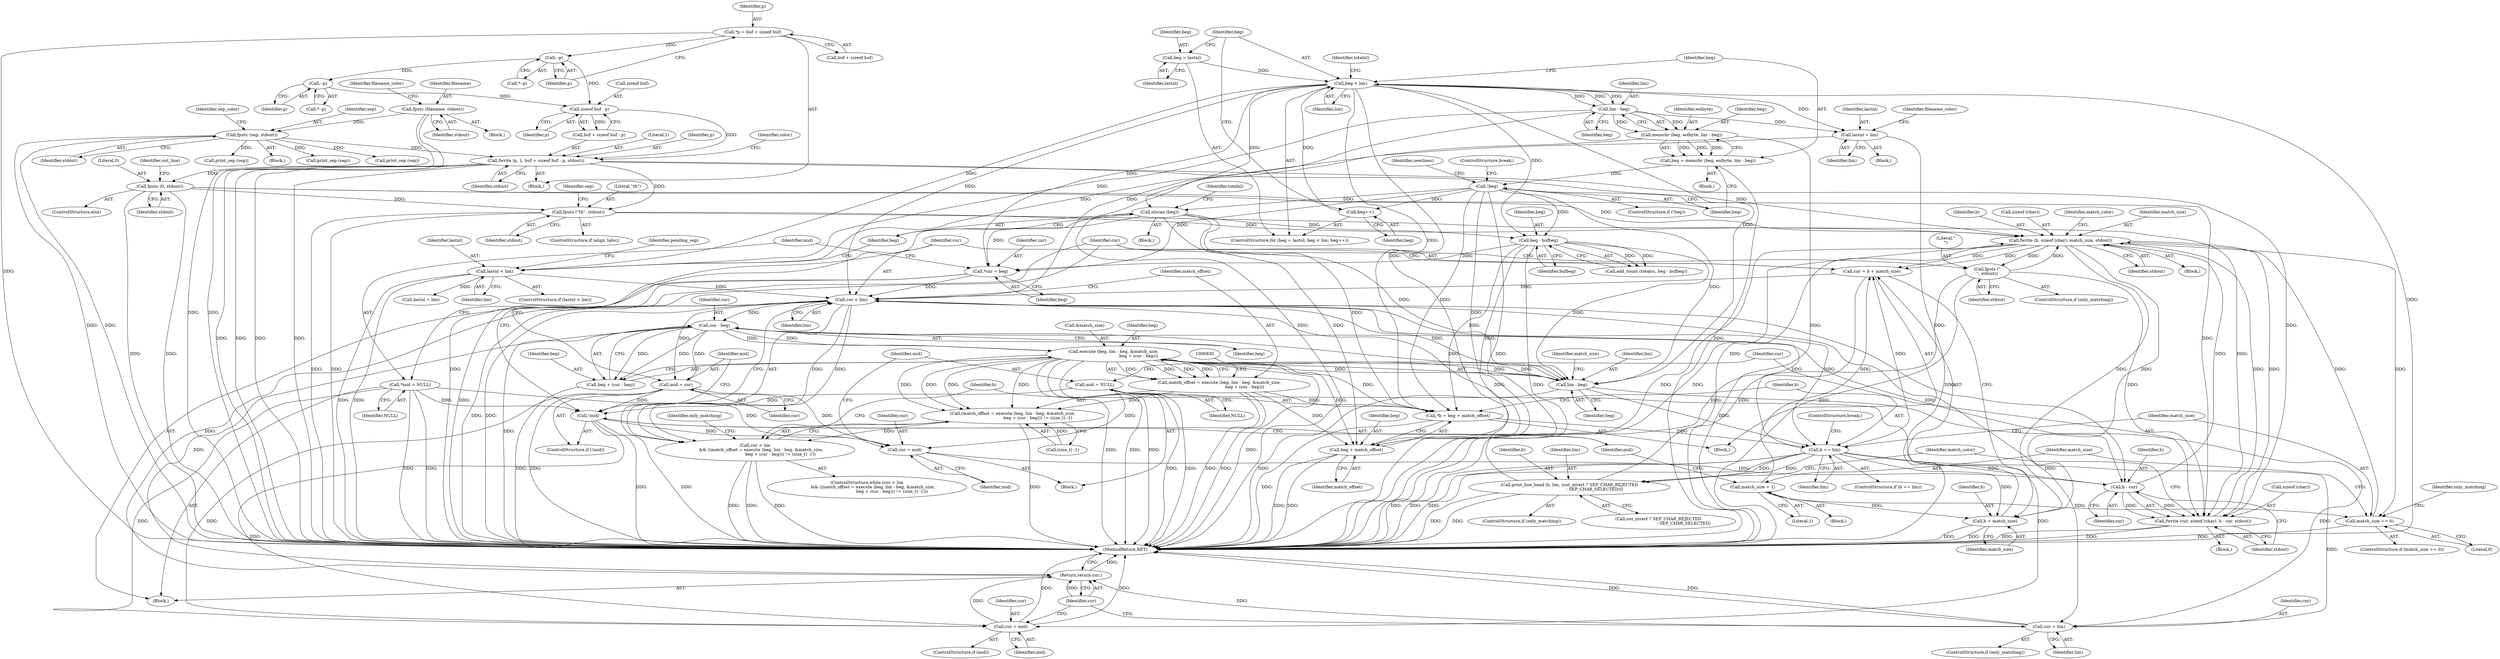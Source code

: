 digraph "0_savannah_8fcf61523644df42e1905c81bed26838e0b04f91@API" {
"1000893" [label="(Call,fwrite (b, sizeof (char), match_size, stdout))"];
"1000863" [label="(Call,print_line_head (b, lim, (out_invert ? SEP_CHAR_REJECTED\n                                      : SEP_CHAR_SELECTED)))"];
"1000841" [label="(Call,b == lim)"];
"1000835" [label="(Call,*b = beg + match_offset)"];
"1000817" [label="(Call,execute (beg, lim - beg, &match_size,\n                                      beg + (cur - beg)))"];
"1000826" [label="(Call,cur - beg)"];
"1000811" [label="(Call,cur < lim)"];
"1000802" [label="(Call,*cur = beg)"];
"1000741" [label="(Call,nlscan (beg))"];
"1000618" [label="(Call,beg < lim)"];
"1000621" [label="(Call,beg++)"];
"1000633" [label="(Call,!beg)"];
"1000624" [label="(Call,beg = memchr (beg, eolbyte, lim - beg))"];
"1000626" [label="(Call,memchr (beg, eolbyte, lim - beg))"];
"1000629" [label="(Call,lim - beg)"];
"1000615" [label="(Call,beg = lastnl)"];
"1000770" [label="(Call,beg - bufbeg)"];
"1000906" [label="(Call,cur = b + match_size)"];
"1000893" [label="(Call,fwrite (b, sizeof (char), match_size, stdout))"];
"1000887" [label="(Call,b - cur)"];
"1000877" [label="(Call,cur = mid)"];
"1000854" [label="(Call,!mid)"];
"1000856" [label="(Call,mid = cur)"];
"1000806" [label="(Call,*mid = NULL)"];
"1000880" [label="(Call,mid = NULL)"];
"1000846" [label="(Call,match_size == 0)"];
"1000850" [label="(Call,match_size = 1)"];
"1000793" [label="(Call,fputs (\"\t\b\", stdout))"];
"1000703" [label="(Call,fwrite (p, 1, buf + sizeof buf - p, stdout))"];
"1000708" [label="(Call,sizeof buf - p)"];
"1000675" [label="(Call,--p)"];
"1000665" [label="(Call,*p = buf + sizeof buf)"];
"1000698" [label="(Call,--p)"];
"1000657" [label="(Call,fputc (sep, stdout))"];
"1000649" [label="(Call,fputs (filename, stdout))"];
"1000730" [label="(Call,fputc (0, stdout))"];
"1000883" [label="(Call,fwrite (cur, sizeof (char), b - cur, stdout))"];
"1000903" [label="(Call,fputs (\"\n\", stdout))"];
"1000737" [label="(Call,lastnl < lim)"];
"1000643" [label="(Call,lastnl = lim)"];
"1000819" [label="(Call,lim - beg)"];
"1000815" [label="(Call,match_offset = execute (beg, lim - beg, &match_size,\n                                      beg + (cur - beg)))"];
"1000810" [label="(Call,cur < lim\n         && ((match_offset = execute (beg, lim - beg, &match_size,\n                                      beg + (cur - beg))) != (size_t) -1))"];
"1000814" [label="(Call,(match_offset = execute (beg, lim - beg, &match_size,\n                                      beg + (cur - beg))) != (size_t) -1)"];
"1000908" [label="(Call,b + match_size)"];
"1000913" [label="(Call,cur = lim)"];
"1000922" [label="(Return,return cur;)"];
"1000837" [label="(Call,beg + match_offset)"];
"1000824" [label="(Call,beg + (cur - beg))"];
"1000919" [label="(Call,cur = mid)"];
"1000887" [label="(Call,b - cur)"];
"1000866" [label="(Call,out_invert ? SEP_CHAR_REJECTED\n                                      : SEP_CHAR_SELECTED)"];
"1000809" [label="(ControlStructure,while (cur < lim\n         && ((match_offset = execute (beg, lim - beg, &match_size,\n                                      beg + (cur - beg))) != (size_t) -1)))"];
"1001415" [label="(MethodReturn,RET)"];
"1000911" [label="(ControlStructure,if (only_matching))"];
"1000839" [label="(Identifier,match_offset)"];
"1000674" [label="(Call,*--p)"];
"1000907" [label="(Identifier,cur)"];
"1000633" [label="(Call,!beg)"];
"1000614" [label="(ControlStructure,for (beg = lastnl; beg < lim; beg++))"];
"1000811" [label="(Call,cur < lim)"];
"1000904" [label="(Literal,\"\n\")"];
"1000714" [label="(Identifier,color)"];
"1000883" [label="(Call,fwrite (cur, sizeof (char), b - cur, stdout))"];
"1000797" [label="(Identifier,sep)"];
"1000666" [label="(Identifier,p)"];
"1000898" [label="(Identifier,stdout)"];
"1000628" [label="(Identifier,eolbyte)"];
"1000708" [label="(Call,sizeof buf - p)"];
"1000876" [label="(Block,)"];
"1000806" [label="(Call,*mid = NULL)"];
"1000823" [label="(Identifier,match_size)"];
"1000676" [label="(Identifier,p)"];
"1000890" [label="(Identifier,stdout)"];
"1000838" [label="(Identifier,beg)"];
"1000895" [label="(Call,sizeof (char))"];
"1000703" [label="(Call,fwrite (p, 1, buf + sizeof buf - p, stdout))"];
"1000818" [label="(Identifier,beg)"];
"1000877" [label="(Call,cur = mid)"];
"1000815" [label="(Call,match_offset = execute (beg, lim - beg, &match_size,\n                                      beg + (cur - beg)))"];
"1000900" [label="(Identifier,match_color)"];
"1000706" [label="(Call,buf + sizeof buf - p)"];
"1000645" [label="(Identifier,lim)"];
"1000798" [label="(Block,)"];
"1000903" [label="(Call,fputs (\"\n\", stdout))"];
"1000730" [label="(Call,fputc (0, stdout))"];
"1000819" [label="(Call,lim - beg)"];
"1000893" [label="(Call,fwrite (b, sizeof (char), match_size, stdout))"];
"1000608" [label="(Block,)"];
"1000626" [label="(Call,memchr (beg, eolbyte, lim - beg))"];
"1000884" [label="(Identifier,cur)"];
"1000771" [label="(Identifier,beg)"];
"1000794" [label="(Literal,\"\t\b\")"];
"1000804" [label="(Identifier,beg)"];
"1000639" [label="(Identifier,totalnl)"];
"1000732" [label="(Identifier,stdout)"];
"1000825" [label="(Identifier,beg)"];
"1000624" [label="(Call,beg = memchr (beg, eolbyte, lim - beg))"];
"1000841" [label="(Call,b == lim)"];
"1000711" [label="(Identifier,p)"];
"1000892" [label="(Identifier,match_color)"];
"1000881" [label="(Identifier,mid)"];
"1000667" [label="(Call,buf + sizeof buf)"];
"1000649" [label="(Call,fputs (filename, stdout))"];
"1000843" [label="(Identifier,lim)"];
"1000737" [label="(Call,lastnl < lim)"];
"1000643" [label="(Call,lastnl = lim)"];
"1000814" [label="(Call,(match_offset = execute (beg, lim - beg, &match_size,\n                                      beg + (cur - beg))) != (size_t) -1)"];
"1000629" [label="(Call,lim - beg)"];
"1000817" [label="(Call,execute (beg, lim - beg, &match_size,\n                                      beg + (cur - beg)))"];
"1000632" [label="(ControlStructure,if (!beg))"];
"1000644" [label="(Identifier,lastnl)"];
"1000768" [label="(Call,add_count (totalcc, beg - bufbeg))"];
"1000912" [label="(Identifier,only_matching)"];
"1000748" [label="(Call,lastnl = lim)"];
"1000651" [label="(Identifier,stdout)"];
"1000697" [label="(Call,*--p)"];
"1000920" [label="(Identifier,cur)"];
"1000850" [label="(Call,match_size = 1)"];
"1000856" [label="(Call,mid = cur)"];
"1000908" [label="(Call,b + match_size)"];
"1000699" [label="(Identifier,p)"];
"1000635" [label="(ControlStructure,break;)"];
"1000617" [label="(Identifier,lastnl)"];
"1000847" [label="(Identifier,match_size)"];
"1000631" [label="(Identifier,beg)"];
"1000634" [label="(Identifier,beg)"];
"1000820" [label="(Identifier,lim)"];
"1000864" [label="(Identifier,b)"];
"1000712" [label="(Identifier,stdout)"];
"1000659" [label="(Identifier,stdout)"];
"1000913" [label="(Call,cur = lim)"];
"1000889" [label="(Identifier,cur)"];
"1000905" [label="(Identifier,stdout)"];
"1000851" [label="(Identifier,match_size)"];
"1000914" [label="(Identifier,cur)"];
"1000802" [label="(Call,*cur = beg)"];
"1000897" [label="(Identifier,match_size)"];
"1000862" [label="(Identifier,only_matching)"];
"1000738" [label="(Identifier,lastnl)"];
"1000616" [label="(Identifier,beg)"];
"1000770" [label="(Call,beg - bufbeg)"];
"1000620" [label="(Identifier,lim)"];
"1000791" [label="(ControlStructure,if (align_tabs))"];
"1000846" [label="(Call,match_size == 0)"];
"1000618" [label="(Call,beg < lim)"];
"1000740" [label="(Block,)"];
"1000824" [label="(Call,beg + (cur - beg))"];
"1000857" [label="(Identifier,mid)"];
"1000661" [label="(Identifier,sep_color)"];
"1000653" [label="(Identifier,filename_color)"];
"1000917" [label="(ControlStructure,if (mid))"];
"1000808" [label="(Identifier,NULL)"];
"1000879" [label="(Identifier,mid)"];
"1000842" [label="(Identifier,b)"];
"1000796" [label="(Call,print_sep (sep))"];
"1000627" [label="(Identifier,beg)"];
"1000923" [label="(Identifier,cur)"];
"1000860" [label="(Block,)"];
"1000637" [label="(Identifier,newlines)"];
"1000654" [label="(Block,)"];
"1000739" [label="(Identifier,lim)"];
"1000793" [label="(Call,fputs (\"\t\b\", stdout))"];
"1000833" [label="(Block,)"];
"1000813" [label="(Identifier,lim)"];
"1000615" [label="(Call,beg = lastnl)"];
"1000646" [label="(Block,)"];
"1000734" [label="(Identifier,out_line)"];
"1000658" [label="(Identifier,sep)"];
"1000731" [label="(Literal,0)"];
"1000844" [label="(ControlStructure,break;)"];
"1000827" [label="(Identifier,cur)"];
"1000744" [label="(Identifier,totalnl)"];
"1000840" [label="(ControlStructure,if (b == lim))"];
"1000729" [label="(ControlStructure,else)"];
"1000910" [label="(Identifier,match_size)"];
"1000858" [label="(Identifier,cur)"];
"1000619" [label="(Identifier,beg)"];
"1000836" [label="(Identifier,b)"];
"1000888" [label="(Identifier,b)"];
"1000919" [label="(Call,cur = mid)"];
"1000736" [label="(ControlStructure,if (lastnl < lim))"];
"1000906" [label="(Call,cur = b + match_size)"];
"1000621" [label="(Call,beg++)"];
"1000807" [label="(Identifier,mid)"];
"1000803" [label="(Identifier,cur)"];
"1000816" [label="(Identifier,match_offset)"];
"1000863" [label="(Call,print_line_head (b, lim, (out_invert ? SEP_CHAR_REJECTED\n                                      : SEP_CHAR_SELECTED)))"];
"1000630" [label="(Identifier,lim)"];
"1000705" [label="(Literal,1)"];
"1000821" [label="(Identifier,beg)"];
"1000657" [label="(Call,fputc (sep, stdout))"];
"1000852" [label="(Literal,1)"];
"1000854" [label="(Call,!mid)"];
"1000871" [label="(Block,)"];
"1000704" [label="(Identifier,p)"];
"1000855" [label="(Identifier,mid)"];
"1000779" [label="(Call,print_sep (sep))"];
"1000901" [label="(ControlStructure,if (only_matching))"];
"1000880" [label="(Call,mid = NULL)"];
"1000675" [label="(Call,--p)"];
"1000853" [label="(ControlStructure,if (!mid))"];
"1000915" [label="(Identifier,lim)"];
"1000650" [label="(Identifier,filename)"];
"1000752" [label="(Identifier,pending_sep)"];
"1000828" [label="(Identifier,beg)"];
"1000741" [label="(Call,nlscan (beg))"];
"1000665" [label="(Call,*p = buf + sizeof buf)"];
"1000622" [label="(Identifier,beg)"];
"1000826" [label="(Call,cur - beg)"];
"1000810" [label="(Call,cur < lim\n         && ((match_offset = execute (beg, lim - beg, &match_size,\n                                      beg + (cur - beg))) != (size_t) -1))"];
"1000623" [label="(Block,)"];
"1000921" [label="(Identifier,mid)"];
"1000795" [label="(Identifier,stdout)"];
"1000837" [label="(Call,beg + match_offset)"];
"1000882" [label="(Identifier,NULL)"];
"1000822" [label="(Call,&match_size)"];
"1000812" [label="(Identifier,cur)"];
"1000909" [label="(Identifier,b)"];
"1000922" [label="(Return,return cur;)"];
"1000849" [label="(Block,)"];
"1000662" [label="(Block,)"];
"1000753" [label="(Call,print_sep (sep))"];
"1000772" [label="(Identifier,bufbeg)"];
"1000829" [label="(Call,(size_t) -1)"];
"1000698" [label="(Call,--p)"];
"1000865" [label="(Identifier,lim)"];
"1000625" [label="(Identifier,beg)"];
"1000861" [label="(ControlStructure,if (only_matching))"];
"1000885" [label="(Call,sizeof (char))"];
"1000845" [label="(ControlStructure,if (match_size == 0))"];
"1000894" [label="(Identifier,b)"];
"1000848" [label="(Literal,0)"];
"1000835" [label="(Call,*b = beg + match_offset)"];
"1000648" [label="(Identifier,filename_color)"];
"1000742" [label="(Identifier,beg)"];
"1000878" [label="(Identifier,cur)"];
"1000709" [label="(Call,sizeof buf)"];
"1000893" -> "1000860"  [label="AST: "];
"1000893" -> "1000898"  [label="CFG: "];
"1000894" -> "1000893"  [label="AST: "];
"1000895" -> "1000893"  [label="AST: "];
"1000897" -> "1000893"  [label="AST: "];
"1000898" -> "1000893"  [label="AST: "];
"1000900" -> "1000893"  [label="CFG: "];
"1000893" -> "1001415"  [label="DDG: "];
"1000893" -> "1001415"  [label="DDG: "];
"1000893" -> "1000846"  [label="DDG: "];
"1000893" -> "1000883"  [label="DDG: "];
"1000863" -> "1000893"  [label="DDG: "];
"1000887" -> "1000893"  [label="DDG: "];
"1000846" -> "1000893"  [label="DDG: "];
"1000793" -> "1000893"  [label="DDG: "];
"1000883" -> "1000893"  [label="DDG: "];
"1000730" -> "1000893"  [label="DDG: "];
"1000703" -> "1000893"  [label="DDG: "];
"1000903" -> "1000893"  [label="DDG: "];
"1000893" -> "1000903"  [label="DDG: "];
"1000893" -> "1000906"  [label="DDG: "];
"1000893" -> "1000906"  [label="DDG: "];
"1000893" -> "1000908"  [label="DDG: "];
"1000893" -> "1000908"  [label="DDG: "];
"1000863" -> "1000861"  [label="AST: "];
"1000863" -> "1000866"  [label="CFG: "];
"1000864" -> "1000863"  [label="AST: "];
"1000865" -> "1000863"  [label="AST: "];
"1000866" -> "1000863"  [label="AST: "];
"1000892" -> "1000863"  [label="CFG: "];
"1000863" -> "1001415"  [label="DDG: "];
"1000863" -> "1001415"  [label="DDG: "];
"1000863" -> "1000811"  [label="DDG: "];
"1000841" -> "1000863"  [label="DDG: "];
"1000841" -> "1000863"  [label="DDG: "];
"1000841" -> "1000840"  [label="AST: "];
"1000841" -> "1000843"  [label="CFG: "];
"1000842" -> "1000841"  [label="AST: "];
"1000843" -> "1000841"  [label="AST: "];
"1000844" -> "1000841"  [label="CFG: "];
"1000847" -> "1000841"  [label="CFG: "];
"1000841" -> "1001415"  [label="DDG: "];
"1000841" -> "1001415"  [label="DDG: "];
"1000841" -> "1001415"  [label="DDG: "];
"1000841" -> "1000811"  [label="DDG: "];
"1000835" -> "1000841"  [label="DDG: "];
"1000819" -> "1000841"  [label="DDG: "];
"1000811" -> "1000841"  [label="DDG: "];
"1000841" -> "1000887"  [label="DDG: "];
"1000841" -> "1000906"  [label="DDG: "];
"1000841" -> "1000908"  [label="DDG: "];
"1000841" -> "1000913"  [label="DDG: "];
"1000835" -> "1000833"  [label="AST: "];
"1000835" -> "1000837"  [label="CFG: "];
"1000836" -> "1000835"  [label="AST: "];
"1000837" -> "1000835"  [label="AST: "];
"1000842" -> "1000835"  [label="CFG: "];
"1000835" -> "1001415"  [label="DDG: "];
"1000817" -> "1000835"  [label="DDG: "];
"1000741" -> "1000835"  [label="DDG: "];
"1000618" -> "1000835"  [label="DDG: "];
"1000633" -> "1000835"  [label="DDG: "];
"1000770" -> "1000835"  [label="DDG: "];
"1000815" -> "1000835"  [label="DDG: "];
"1000817" -> "1000815"  [label="AST: "];
"1000817" -> "1000824"  [label="CFG: "];
"1000818" -> "1000817"  [label="AST: "];
"1000819" -> "1000817"  [label="AST: "];
"1000822" -> "1000817"  [label="AST: "];
"1000824" -> "1000817"  [label="AST: "];
"1000815" -> "1000817"  [label="CFG: "];
"1000817" -> "1001415"  [label="DDG: "];
"1000817" -> "1001415"  [label="DDG: "];
"1000817" -> "1001415"  [label="DDG: "];
"1000817" -> "1001415"  [label="DDG: "];
"1000817" -> "1000814"  [label="DDG: "];
"1000817" -> "1000814"  [label="DDG: "];
"1000817" -> "1000814"  [label="DDG: "];
"1000817" -> "1000814"  [label="DDG: "];
"1000817" -> "1000815"  [label="DDG: "];
"1000817" -> "1000815"  [label="DDG: "];
"1000817" -> "1000815"  [label="DDG: "];
"1000817" -> "1000815"  [label="DDG: "];
"1000826" -> "1000817"  [label="DDG: "];
"1000826" -> "1000817"  [label="DDG: "];
"1000819" -> "1000817"  [label="DDG: "];
"1000819" -> "1000817"  [label="DDG: "];
"1000817" -> "1000819"  [label="DDG: "];
"1000817" -> "1000837"  [label="DDG: "];
"1000826" -> "1000824"  [label="AST: "];
"1000826" -> "1000828"  [label="CFG: "];
"1000827" -> "1000826"  [label="AST: "];
"1000828" -> "1000826"  [label="AST: "];
"1000824" -> "1000826"  [label="CFG: "];
"1000826" -> "1001415"  [label="DDG: "];
"1000826" -> "1000824"  [label="DDG: "];
"1000826" -> "1000824"  [label="DDG: "];
"1000811" -> "1000826"  [label="DDG: "];
"1000819" -> "1000826"  [label="DDG: "];
"1000826" -> "1000856"  [label="DDG: "];
"1000826" -> "1000887"  [label="DDG: "];
"1000826" -> "1000922"  [label="DDG: "];
"1000811" -> "1000810"  [label="AST: "];
"1000811" -> "1000813"  [label="CFG: "];
"1000812" -> "1000811"  [label="AST: "];
"1000813" -> "1000811"  [label="AST: "];
"1000816" -> "1000811"  [label="CFG: "];
"1000810" -> "1000811"  [label="CFG: "];
"1000811" -> "1001415"  [label="DDG: "];
"1000811" -> "1001415"  [label="DDG: "];
"1000811" -> "1000810"  [label="DDG: "];
"1000811" -> "1000810"  [label="DDG: "];
"1000802" -> "1000811"  [label="DDG: "];
"1000906" -> "1000811"  [label="DDG: "];
"1000737" -> "1000811"  [label="DDG: "];
"1000629" -> "1000811"  [label="DDG: "];
"1000618" -> "1000811"  [label="DDG: "];
"1000811" -> "1000819"  [label="DDG: "];
"1000811" -> "1000856"  [label="DDG: "];
"1000811" -> "1000887"  [label="DDG: "];
"1000811" -> "1000913"  [label="DDG: "];
"1000811" -> "1000922"  [label="DDG: "];
"1000802" -> "1000798"  [label="AST: "];
"1000802" -> "1000804"  [label="CFG: "];
"1000803" -> "1000802"  [label="AST: "];
"1000804" -> "1000802"  [label="AST: "];
"1000807" -> "1000802"  [label="CFG: "];
"1000802" -> "1001415"  [label="DDG: "];
"1000741" -> "1000802"  [label="DDG: "];
"1000618" -> "1000802"  [label="DDG: "];
"1000633" -> "1000802"  [label="DDG: "];
"1000770" -> "1000802"  [label="DDG: "];
"1000741" -> "1000740"  [label="AST: "];
"1000741" -> "1000742"  [label="CFG: "];
"1000742" -> "1000741"  [label="AST: "];
"1000744" -> "1000741"  [label="CFG: "];
"1000741" -> "1001415"  [label="DDG: "];
"1000618" -> "1000741"  [label="DDG: "];
"1000633" -> "1000741"  [label="DDG: "];
"1000741" -> "1000770"  [label="DDG: "];
"1000741" -> "1000819"  [label="DDG: "];
"1000741" -> "1000837"  [label="DDG: "];
"1000618" -> "1000614"  [label="AST: "];
"1000618" -> "1000620"  [label="CFG: "];
"1000619" -> "1000618"  [label="AST: "];
"1000620" -> "1000618"  [label="AST: "];
"1000625" -> "1000618"  [label="CFG: "];
"1000639" -> "1000618"  [label="CFG: "];
"1000618" -> "1001415"  [label="DDG: "];
"1000621" -> "1000618"  [label="DDG: "];
"1000615" -> "1000618"  [label="DDG: "];
"1000629" -> "1000618"  [label="DDG: "];
"1000618" -> "1000629"  [label="DDG: "];
"1000618" -> "1000629"  [label="DDG: "];
"1000618" -> "1000643"  [label="DDG: "];
"1000618" -> "1000737"  [label="DDG: "];
"1000618" -> "1000770"  [label="DDG: "];
"1000618" -> "1000819"  [label="DDG: "];
"1000618" -> "1000837"  [label="DDG: "];
"1000621" -> "1000614"  [label="AST: "];
"1000621" -> "1000622"  [label="CFG: "];
"1000622" -> "1000621"  [label="AST: "];
"1000619" -> "1000621"  [label="CFG: "];
"1000633" -> "1000621"  [label="DDG: "];
"1000633" -> "1000632"  [label="AST: "];
"1000633" -> "1000634"  [label="CFG: "];
"1000634" -> "1000633"  [label="AST: "];
"1000635" -> "1000633"  [label="CFG: "];
"1000637" -> "1000633"  [label="CFG: "];
"1000633" -> "1001415"  [label="DDG: "];
"1000624" -> "1000633"  [label="DDG: "];
"1000633" -> "1000770"  [label="DDG: "];
"1000633" -> "1000819"  [label="DDG: "];
"1000633" -> "1000837"  [label="DDG: "];
"1000624" -> "1000623"  [label="AST: "];
"1000624" -> "1000626"  [label="CFG: "];
"1000625" -> "1000624"  [label="AST: "];
"1000626" -> "1000624"  [label="AST: "];
"1000634" -> "1000624"  [label="CFG: "];
"1000624" -> "1001415"  [label="DDG: "];
"1000626" -> "1000624"  [label="DDG: "];
"1000626" -> "1000624"  [label="DDG: "];
"1000626" -> "1000624"  [label="DDG: "];
"1000626" -> "1000629"  [label="CFG: "];
"1000627" -> "1000626"  [label="AST: "];
"1000628" -> "1000626"  [label="AST: "];
"1000629" -> "1000626"  [label="AST: "];
"1000626" -> "1001415"  [label="DDG: "];
"1000626" -> "1001415"  [label="DDG: "];
"1000629" -> "1000626"  [label="DDG: "];
"1000629" -> "1000626"  [label="DDG: "];
"1000629" -> "1000631"  [label="CFG: "];
"1000630" -> "1000629"  [label="AST: "];
"1000631" -> "1000629"  [label="AST: "];
"1000629" -> "1000643"  [label="DDG: "];
"1000629" -> "1000737"  [label="DDG: "];
"1000615" -> "1000614"  [label="AST: "];
"1000615" -> "1000617"  [label="CFG: "];
"1000616" -> "1000615"  [label="AST: "];
"1000617" -> "1000615"  [label="AST: "];
"1000619" -> "1000615"  [label="CFG: "];
"1000770" -> "1000768"  [label="AST: "];
"1000770" -> "1000772"  [label="CFG: "];
"1000771" -> "1000770"  [label="AST: "];
"1000772" -> "1000770"  [label="AST: "];
"1000768" -> "1000770"  [label="CFG: "];
"1000770" -> "1001415"  [label="DDG: "];
"1000770" -> "1000768"  [label="DDG: "];
"1000770" -> "1000768"  [label="DDG: "];
"1000770" -> "1000819"  [label="DDG: "];
"1000770" -> "1000837"  [label="DDG: "];
"1000906" -> "1000833"  [label="AST: "];
"1000906" -> "1000908"  [label="CFG: "];
"1000907" -> "1000906"  [label="AST: "];
"1000908" -> "1000906"  [label="AST: "];
"1000812" -> "1000906"  [label="CFG: "];
"1000906" -> "1001415"  [label="DDG: "];
"1000850" -> "1000906"  [label="DDG: "];
"1000887" -> "1000883"  [label="AST: "];
"1000887" -> "1000889"  [label="CFG: "];
"1000888" -> "1000887"  [label="AST: "];
"1000889" -> "1000887"  [label="AST: "];
"1000890" -> "1000887"  [label="CFG: "];
"1000887" -> "1000883"  [label="DDG: "];
"1000887" -> "1000883"  [label="DDG: "];
"1000877" -> "1000887"  [label="DDG: "];
"1000877" -> "1000876"  [label="AST: "];
"1000877" -> "1000879"  [label="CFG: "];
"1000878" -> "1000877"  [label="AST: "];
"1000879" -> "1000877"  [label="AST: "];
"1000881" -> "1000877"  [label="CFG: "];
"1000854" -> "1000877"  [label="DDG: "];
"1000856" -> "1000877"  [label="DDG: "];
"1000806" -> "1000877"  [label="DDG: "];
"1000880" -> "1000877"  [label="DDG: "];
"1000854" -> "1000853"  [label="AST: "];
"1000854" -> "1000855"  [label="CFG: "];
"1000855" -> "1000854"  [label="AST: "];
"1000857" -> "1000854"  [label="CFG: "];
"1000907" -> "1000854"  [label="CFG: "];
"1000854" -> "1001415"  [label="DDG: "];
"1000854" -> "1001415"  [label="DDG: "];
"1000856" -> "1000854"  [label="DDG: "];
"1000806" -> "1000854"  [label="DDG: "];
"1000880" -> "1000854"  [label="DDG: "];
"1000854" -> "1000919"  [label="DDG: "];
"1000856" -> "1000853"  [label="AST: "];
"1000856" -> "1000858"  [label="CFG: "];
"1000857" -> "1000856"  [label="AST: "];
"1000858" -> "1000856"  [label="AST: "];
"1000907" -> "1000856"  [label="CFG: "];
"1000856" -> "1001415"  [label="DDG: "];
"1000856" -> "1000919"  [label="DDG: "];
"1000806" -> "1000798"  [label="AST: "];
"1000806" -> "1000808"  [label="CFG: "];
"1000807" -> "1000806"  [label="AST: "];
"1000808" -> "1000806"  [label="AST: "];
"1000812" -> "1000806"  [label="CFG: "];
"1000806" -> "1001415"  [label="DDG: "];
"1000806" -> "1001415"  [label="DDG: "];
"1000806" -> "1000919"  [label="DDG: "];
"1000880" -> "1000876"  [label="AST: "];
"1000880" -> "1000882"  [label="CFG: "];
"1000881" -> "1000880"  [label="AST: "];
"1000882" -> "1000880"  [label="AST: "];
"1000884" -> "1000880"  [label="CFG: "];
"1000880" -> "1001415"  [label="DDG: "];
"1000880" -> "1001415"  [label="DDG: "];
"1000880" -> "1000919"  [label="DDG: "];
"1000846" -> "1000845"  [label="AST: "];
"1000846" -> "1000848"  [label="CFG: "];
"1000847" -> "1000846"  [label="AST: "];
"1000848" -> "1000846"  [label="AST: "];
"1000851" -> "1000846"  [label="CFG: "];
"1000862" -> "1000846"  [label="CFG: "];
"1000846" -> "1001415"  [label="DDG: "];
"1000850" -> "1000846"  [label="DDG: "];
"1000850" -> "1000849"  [label="AST: "];
"1000850" -> "1000852"  [label="CFG: "];
"1000851" -> "1000850"  [label="AST: "];
"1000852" -> "1000850"  [label="AST: "];
"1000855" -> "1000850"  [label="CFG: "];
"1000850" -> "1000908"  [label="DDG: "];
"1000793" -> "1000791"  [label="AST: "];
"1000793" -> "1000795"  [label="CFG: "];
"1000794" -> "1000793"  [label="AST: "];
"1000795" -> "1000793"  [label="AST: "];
"1000797" -> "1000793"  [label="CFG: "];
"1000793" -> "1001415"  [label="DDG: "];
"1000793" -> "1001415"  [label="DDG: "];
"1000703" -> "1000793"  [label="DDG: "];
"1000730" -> "1000793"  [label="DDG: "];
"1000793" -> "1000883"  [label="DDG: "];
"1000703" -> "1000662"  [label="AST: "];
"1000703" -> "1000712"  [label="CFG: "];
"1000704" -> "1000703"  [label="AST: "];
"1000705" -> "1000703"  [label="AST: "];
"1000706" -> "1000703"  [label="AST: "];
"1000712" -> "1000703"  [label="AST: "];
"1000714" -> "1000703"  [label="CFG: "];
"1000703" -> "1001415"  [label="DDG: "];
"1000703" -> "1001415"  [label="DDG: "];
"1000703" -> "1001415"  [label="DDG: "];
"1000703" -> "1001415"  [label="DDG: "];
"1000708" -> "1000703"  [label="DDG: "];
"1000657" -> "1000703"  [label="DDG: "];
"1000703" -> "1000730"  [label="DDG: "];
"1000703" -> "1000883"  [label="DDG: "];
"1000708" -> "1000706"  [label="AST: "];
"1000708" -> "1000711"  [label="CFG: "];
"1000709" -> "1000708"  [label="AST: "];
"1000711" -> "1000708"  [label="AST: "];
"1000706" -> "1000708"  [label="CFG: "];
"1000708" -> "1000706"  [label="DDG: "];
"1000675" -> "1000708"  [label="DDG: "];
"1000698" -> "1000708"  [label="DDG: "];
"1000675" -> "1000674"  [label="AST: "];
"1000675" -> "1000676"  [label="CFG: "];
"1000676" -> "1000675"  [label="AST: "];
"1000674" -> "1000675"  [label="CFG: "];
"1000665" -> "1000675"  [label="DDG: "];
"1000675" -> "1000698"  [label="DDG: "];
"1000665" -> "1000662"  [label="AST: "];
"1000665" -> "1000667"  [label="CFG: "];
"1000666" -> "1000665"  [label="AST: "];
"1000667" -> "1000665"  [label="AST: "];
"1000676" -> "1000665"  [label="CFG: "];
"1000665" -> "1001415"  [label="DDG: "];
"1000698" -> "1000697"  [label="AST: "];
"1000698" -> "1000699"  [label="CFG: "];
"1000699" -> "1000698"  [label="AST: "];
"1000697" -> "1000698"  [label="CFG: "];
"1000657" -> "1000654"  [label="AST: "];
"1000657" -> "1000659"  [label="CFG: "];
"1000658" -> "1000657"  [label="AST: "];
"1000659" -> "1000657"  [label="AST: "];
"1000661" -> "1000657"  [label="CFG: "];
"1000657" -> "1001415"  [label="DDG: "];
"1000657" -> "1001415"  [label="DDG: "];
"1000649" -> "1000657"  [label="DDG: "];
"1000657" -> "1000753"  [label="DDG: "];
"1000657" -> "1000779"  [label="DDG: "];
"1000657" -> "1000796"  [label="DDG: "];
"1000649" -> "1000646"  [label="AST: "];
"1000649" -> "1000651"  [label="CFG: "];
"1000650" -> "1000649"  [label="AST: "];
"1000651" -> "1000649"  [label="AST: "];
"1000653" -> "1000649"  [label="CFG: "];
"1000649" -> "1001415"  [label="DDG: "];
"1000649" -> "1001415"  [label="DDG: "];
"1000730" -> "1000729"  [label="AST: "];
"1000730" -> "1000732"  [label="CFG: "];
"1000731" -> "1000730"  [label="AST: "];
"1000732" -> "1000730"  [label="AST: "];
"1000734" -> "1000730"  [label="CFG: "];
"1000730" -> "1001415"  [label="DDG: "];
"1000730" -> "1001415"  [label="DDG: "];
"1000730" -> "1000883"  [label="DDG: "];
"1000883" -> "1000871"  [label="AST: "];
"1000883" -> "1000890"  [label="CFG: "];
"1000884" -> "1000883"  [label="AST: "];
"1000885" -> "1000883"  [label="AST: "];
"1000890" -> "1000883"  [label="AST: "];
"1000892" -> "1000883"  [label="CFG: "];
"1000883" -> "1001415"  [label="DDG: "];
"1000883" -> "1001415"  [label="DDG: "];
"1000903" -> "1000883"  [label="DDG: "];
"1000903" -> "1000901"  [label="AST: "];
"1000903" -> "1000905"  [label="CFG: "];
"1000904" -> "1000903"  [label="AST: "];
"1000905" -> "1000903"  [label="AST: "];
"1000907" -> "1000903"  [label="CFG: "];
"1000903" -> "1001415"  [label="DDG: "];
"1000903" -> "1001415"  [label="DDG: "];
"1000737" -> "1000736"  [label="AST: "];
"1000737" -> "1000739"  [label="CFG: "];
"1000738" -> "1000737"  [label="AST: "];
"1000739" -> "1000737"  [label="AST: "];
"1000742" -> "1000737"  [label="CFG: "];
"1000752" -> "1000737"  [label="CFG: "];
"1000737" -> "1001415"  [label="DDG: "];
"1000737" -> "1001415"  [label="DDG: "];
"1000643" -> "1000737"  [label="DDG: "];
"1000737" -> "1000748"  [label="DDG: "];
"1000643" -> "1000608"  [label="AST: "];
"1000643" -> "1000645"  [label="CFG: "];
"1000644" -> "1000643"  [label="AST: "];
"1000645" -> "1000643"  [label="AST: "];
"1000648" -> "1000643"  [label="CFG: "];
"1000643" -> "1001415"  [label="DDG: "];
"1000819" -> "1000821"  [label="CFG: "];
"1000820" -> "1000819"  [label="AST: "];
"1000821" -> "1000819"  [label="AST: "];
"1000823" -> "1000819"  [label="CFG: "];
"1000819" -> "1001415"  [label="DDG: "];
"1000819" -> "1000913"  [label="DDG: "];
"1000815" -> "1000814"  [label="AST: "];
"1000816" -> "1000815"  [label="AST: "];
"1000830" -> "1000815"  [label="CFG: "];
"1000815" -> "1001415"  [label="DDG: "];
"1000815" -> "1001415"  [label="DDG: "];
"1000815" -> "1000814"  [label="DDG: "];
"1000815" -> "1000837"  [label="DDG: "];
"1000810" -> "1000809"  [label="AST: "];
"1000810" -> "1000814"  [label="CFG: "];
"1000814" -> "1000810"  [label="AST: "];
"1000836" -> "1000810"  [label="CFG: "];
"1000912" -> "1000810"  [label="CFG: "];
"1000810" -> "1001415"  [label="DDG: "];
"1000810" -> "1001415"  [label="DDG: "];
"1000810" -> "1001415"  [label="DDG: "];
"1000814" -> "1000810"  [label="DDG: "];
"1000814" -> "1000829"  [label="CFG: "];
"1000829" -> "1000814"  [label="AST: "];
"1000814" -> "1001415"  [label="DDG: "];
"1000829" -> "1000814"  [label="DDG: "];
"1000908" -> "1000910"  [label="CFG: "];
"1000909" -> "1000908"  [label="AST: "];
"1000910" -> "1000908"  [label="AST: "];
"1000908" -> "1001415"  [label="DDG: "];
"1000908" -> "1001415"  [label="DDG: "];
"1000913" -> "1000911"  [label="AST: "];
"1000913" -> "1000915"  [label="CFG: "];
"1000914" -> "1000913"  [label="AST: "];
"1000915" -> "1000913"  [label="AST: "];
"1000923" -> "1000913"  [label="CFG: "];
"1000913" -> "1001415"  [label="DDG: "];
"1000913" -> "1001415"  [label="DDG: "];
"1000913" -> "1000922"  [label="DDG: "];
"1000922" -> "1000798"  [label="AST: "];
"1000922" -> "1000923"  [label="CFG: "];
"1000923" -> "1000922"  [label="AST: "];
"1001415" -> "1000922"  [label="CFG: "];
"1000922" -> "1001415"  [label="DDG: "];
"1000923" -> "1000922"  [label="DDG: "];
"1000919" -> "1000922"  [label="DDG: "];
"1000837" -> "1000839"  [label="CFG: "];
"1000838" -> "1000837"  [label="AST: "];
"1000839" -> "1000837"  [label="AST: "];
"1000837" -> "1001415"  [label="DDG: "];
"1000837" -> "1001415"  [label="DDG: "];
"1000825" -> "1000824"  [label="AST: "];
"1000824" -> "1001415"  [label="DDG: "];
"1000919" -> "1000917"  [label="AST: "];
"1000919" -> "1000921"  [label="CFG: "];
"1000920" -> "1000919"  [label="AST: "];
"1000921" -> "1000919"  [label="AST: "];
"1000923" -> "1000919"  [label="CFG: "];
"1000919" -> "1001415"  [label="DDG: "];
"1000919" -> "1001415"  [label="DDG: "];
}
